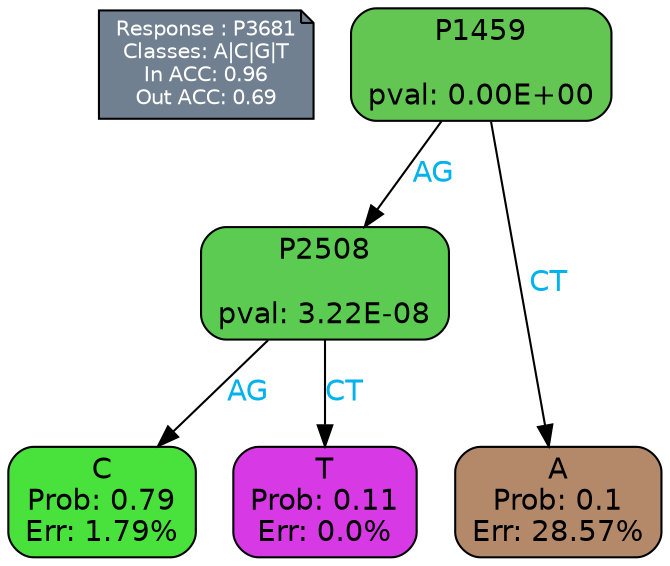 digraph Tree {
node [shape=box, style="filled, rounded", color="black", fontname=helvetica] ;
graph [ranksep=equally, splines=polylines, bgcolor=transparent, dpi=600] ;
edge [fontname=helvetica] ;
LEGEND [label="Response : P3681
Classes: A|C|G|T
In ACC: 0.96
Out ACC: 0.69
",shape=note,align=left,style=filled,fillcolor="slategray",fontcolor="white",fontsize=10];1 [label="P1459

pval: 0.00E+00", fillcolor="#63c653"] ;
2 [label="P2508

pval: 3.22E-08", fillcolor="#5bcc51"] ;
3 [label="C
Prob: 0.79
Err: 1.79%", fillcolor="#49e13c"] ;
4 [label="T
Prob: 0.11
Err: 0.0%", fillcolor="#d739e5"] ;
5 [label="A
Prob: 0.1
Err: 28.57%", fillcolor="#b3896a"] ;
1 -> 2 [label="AG",fontcolor=deepskyblue2] ;
1 -> 5 [label="CT",fontcolor=deepskyblue2] ;
2 -> 3 [label="AG",fontcolor=deepskyblue2] ;
2 -> 4 [label="CT",fontcolor=deepskyblue2] ;
{rank = same; 3;4;5;}{rank = same; LEGEND;1;}}